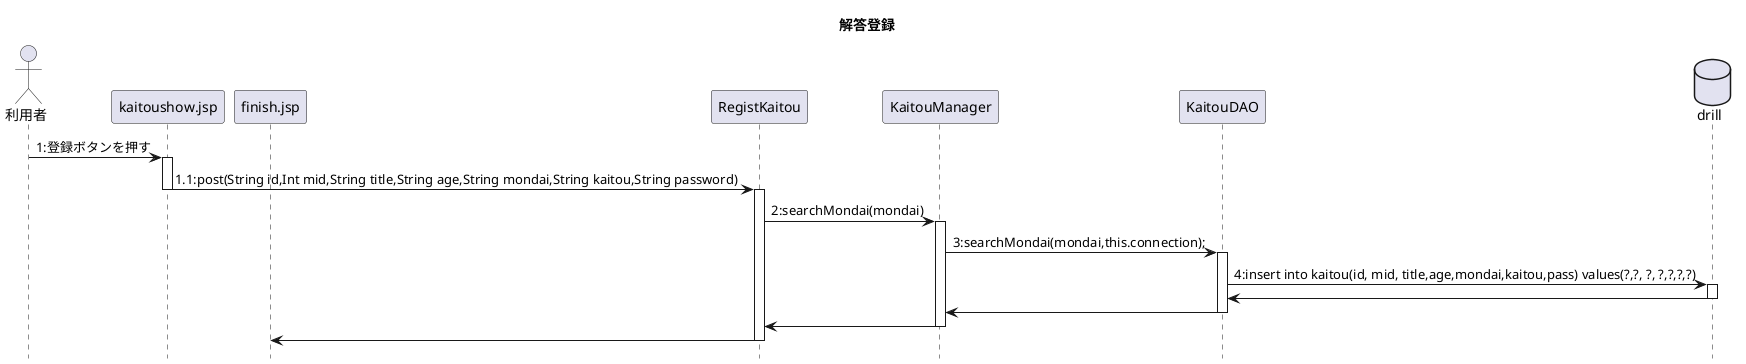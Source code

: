@startuml .
title 解答登録
hide footbox
'これで囲むとコメントをかけます'

'登場するオブジェクトを宣言 as でpuファイル上の略称を設定'
actor 利用者 as actor
participant kaitoushow.jsp as start
participant finish.jsp as finish
participant RegistKaitou as controller
participant KaitouManager as service
participant KaitouDAO as dao
database drill as informations

'やじるしを記述'
actor -> start : 1:登録ボタンを押す
'矢印の先端から四角をactivateで生成'
activate start

'矢印を発生'
start -> controller : 1.1:post(String id,Int mid,String title,String age,String mondai,String kaitou,String password) 
'矢印の根本=四角の終了をdeactivateで記述'
deactivate start
activate controller


controller -> service : 2:searchMondai(mondai)
activate service

'メソッド名はCamelCaseで基本書きます'
service -> dao : 3:searchMondai(mondai,this.connection);
activate dao

dao -> informations : 4:insert into kaitou(id, mid, title,age,mondai,kaitou,pass) values(?,?, ?, ?,?,?,?)

activate informations
informations -> dao
deactivate informations
'戻りの場合はdeactivateが根本側になるのに注意'
dao -> service : 
deactivate dao

service -> controller : 
deactivate service


controller -> finish : 
deactivate controller


@enduml
Footer
© 2022 GitHub, Inc.
Footer navigation